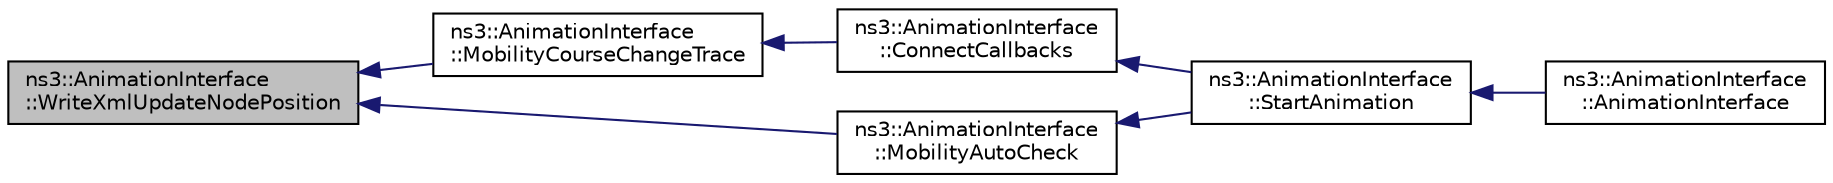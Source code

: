 digraph "ns3::AnimationInterface::WriteXmlUpdateNodePosition"
{
  edge [fontname="Helvetica",fontsize="10",labelfontname="Helvetica",labelfontsize="10"];
  node [fontname="Helvetica",fontsize="10",shape=record];
  rankdir="LR";
  Node1 [label="ns3::AnimationInterface\l::WriteXmlUpdateNodePosition",height=0.2,width=0.4,color="black", fillcolor="grey75", style="filled", fontcolor="black"];
  Node1 -> Node2 [dir="back",color="midnightblue",fontsize="10",style="solid"];
  Node2 [label="ns3::AnimationInterface\l::MobilityCourseChangeTrace",height=0.2,width=0.4,color="black", fillcolor="white", style="filled",URL="$d6/d1a/classns3_1_1AnimationInterface.html#aa1b50061a3743f10ef7c2c59040022e4"];
  Node2 -> Node3 [dir="back",color="midnightblue",fontsize="10",style="solid"];
  Node3 [label="ns3::AnimationInterface\l::ConnectCallbacks",height=0.2,width=0.4,color="black", fillcolor="white", style="filled",URL="$d6/d1a/classns3_1_1AnimationInterface.html#a3475aa338984f2024403caa04c146027",tooltip="Connect callbacks function. "];
  Node3 -> Node4 [dir="back",color="midnightblue",fontsize="10",style="solid"];
  Node4 [label="ns3::AnimationInterface\l::StartAnimation",height=0.2,width=0.4,color="black", fillcolor="white", style="filled",URL="$d6/d1a/classns3_1_1AnimationInterface.html#aed28bace6b97494e11179766449bb442"];
  Node4 -> Node5 [dir="back",color="midnightblue",fontsize="10",style="solid"];
  Node5 [label="ns3::AnimationInterface\l::AnimationInterface",height=0.2,width=0.4,color="black", fillcolor="white", style="filled",URL="$d6/d1a/classns3_1_1AnimationInterface.html#a88af7da6eb605ec7e9d8cb3fcc8a6466",tooltip="Constructor. "];
  Node1 -> Node6 [dir="back",color="midnightblue",fontsize="10",style="solid"];
  Node6 [label="ns3::AnimationInterface\l::MobilityAutoCheck",height=0.2,width=0.4,color="black", fillcolor="white", style="filled",URL="$d6/d1a/classns3_1_1AnimationInterface.html#a23e31bf019017e94d49dd139718e93f4",tooltip="Mobility auto check function. "];
  Node6 -> Node4 [dir="back",color="midnightblue",fontsize="10",style="solid"];
}
